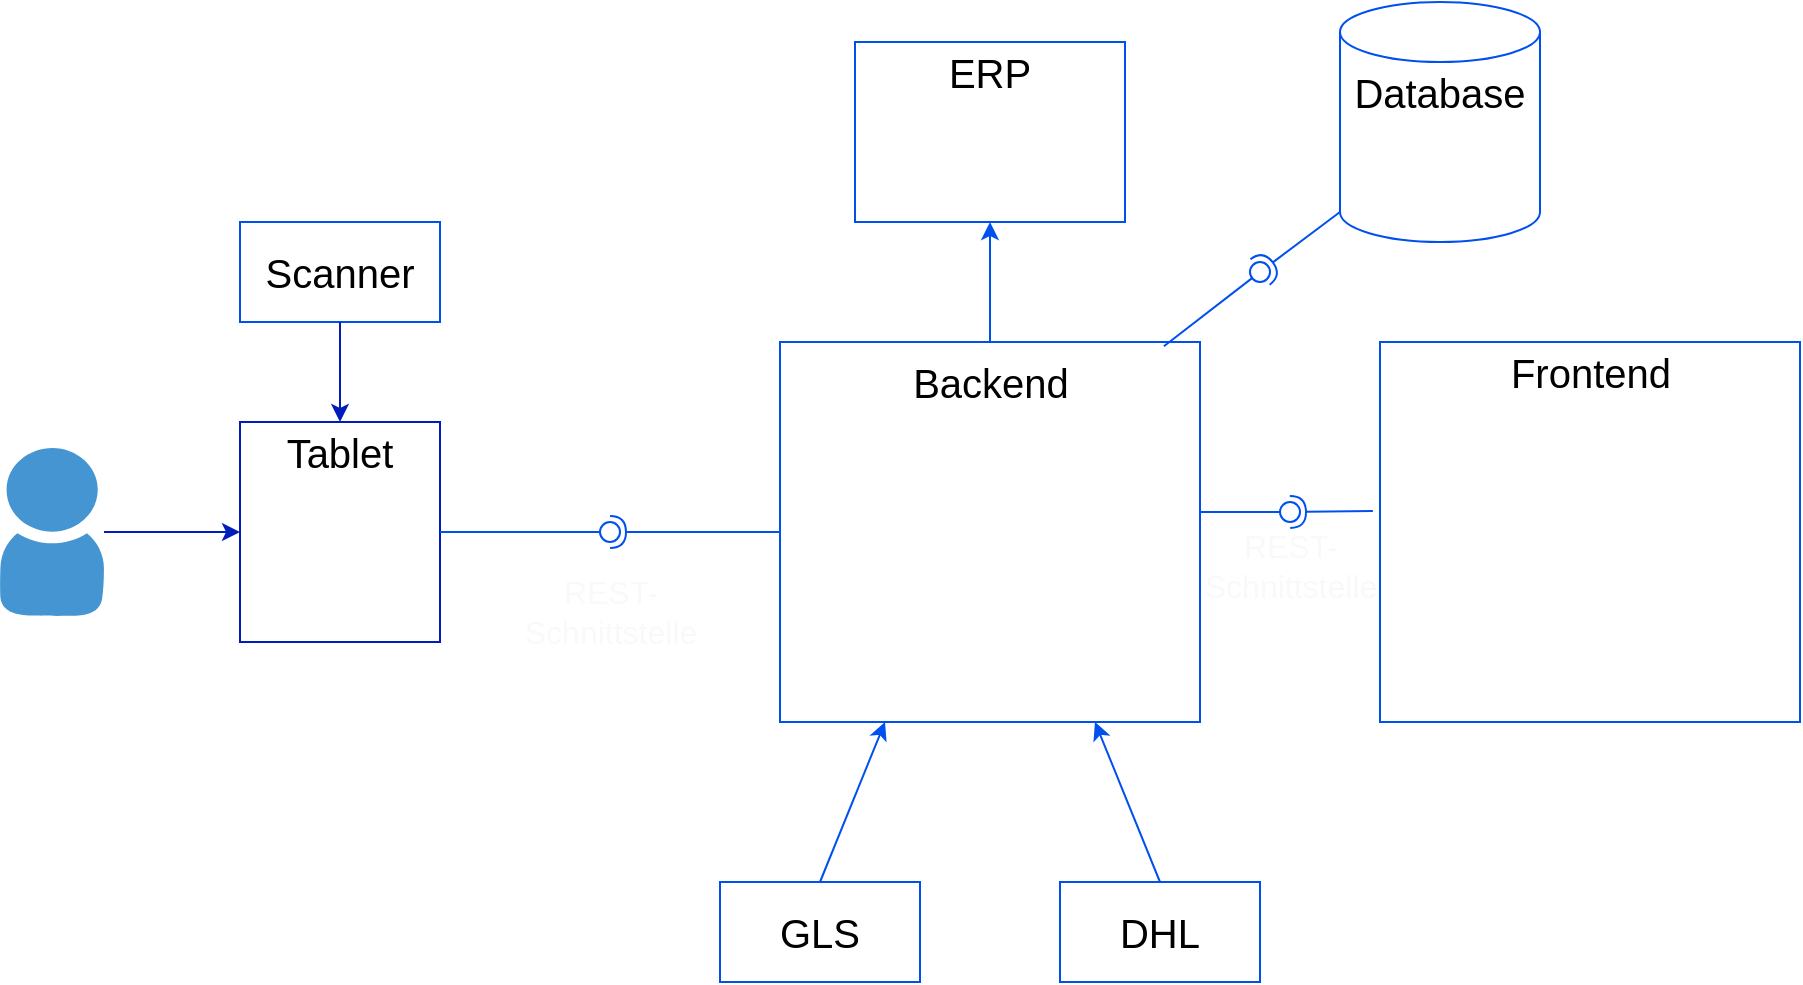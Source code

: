<mxfile>
    <diagram id="plYfnOx69XVls9Cm4XGG" name="Page-1">
        <mxGraphModel dx="973" dy="782" grid="1" gridSize="10" guides="1" tooltips="1" connect="1" arrows="1" fold="1" page="1" pageScale="1" pageWidth="850" pageHeight="1100" math="0" shadow="0">
            <root>
                <mxCell id="0"/>
                <mxCell id="1" parent="0"/>
                <mxCell id="3" value="Scanner" style="rounded=0;whiteSpace=wrap;html=1;fillColor=#ffffff;strokeColor=#0050EF;fontColor=#000000;fontSize=20;" parent="1" vertex="1">
                    <mxGeometry x="160" y="110" width="100" height="50" as="geometry"/>
                </mxCell>
                <mxCell id="4" value="" style="rounded=0;whiteSpace=wrap;html=1;fillColor=#ffffff;fontColor=#000000;strokeColor=#001DBC;fontSize=20;" parent="1" vertex="1">
                    <mxGeometry x="160" y="210" width="100" height="110" as="geometry"/>
                </mxCell>
                <mxCell id="5" value="" style="rounded=0;whiteSpace=wrap;html=1;fillColor=#ffffff;strokeColor=#0050EF;fontColor=#000000;fontSize=20;" parent="1" vertex="1">
                    <mxGeometry x="430" y="170" width="210" height="190" as="geometry"/>
                </mxCell>
                <mxCell id="6" value="Backend" style="text;html=1;align=center;verticalAlign=middle;resizable=0;points=[];autosize=1;strokeColor=none;fillColor=none;fontColor=#000000;fontSize=20;" parent="1" vertex="1">
                    <mxGeometry x="485" y="170" width="100" height="40" as="geometry"/>
                </mxCell>
                <mxCell id="7" value="GLS" style="rounded=0;whiteSpace=wrap;html=1;fillColor=#ffffff;strokeColor=#0050EF;fontColor=#000000;fontSize=20;" parent="1" vertex="1">
                    <mxGeometry x="400" y="440" width="100" height="50" as="geometry"/>
                </mxCell>
                <mxCell id="8" value="DHL" style="rounded=0;whiteSpace=wrap;html=1;fillColor=#ffffff;strokeColor=#0050EF;fontColor=#000000;fontSize=20;" parent="1" vertex="1">
                    <mxGeometry x="570" y="440" width="100" height="50" as="geometry"/>
                </mxCell>
                <mxCell id="9" value="" style="rounded=0;whiteSpace=wrap;html=1;fillColor=#ffffff;strokeColor=#0050ef;fontColor=#000000;fontSize=20;" parent="1" vertex="1">
                    <mxGeometry x="730" y="170" width="210" height="190" as="geometry"/>
                </mxCell>
                <mxCell id="10" value="Frontend" style="text;html=1;align=center;verticalAlign=middle;resizable=0;points=[];autosize=1;strokeColor=none;fillColor=none;fontColor=#000000;fontSize=20;" parent="1" vertex="1">
                    <mxGeometry x="785" y="165" width="100" height="40" as="geometry"/>
                </mxCell>
                <mxCell id="11" value="" style="rounded=0;whiteSpace=wrap;html=1;fillColor=#ffffff;strokeColor=#0050ef;fontColor=#000000;fontSize=20;" parent="1" vertex="1">
                    <mxGeometry x="467.5" y="20" width="135" height="90" as="geometry"/>
                </mxCell>
                <mxCell id="13" value="" style="shape=cylinder3;whiteSpace=wrap;html=1;boundedLbl=1;backgroundOutline=1;size=15;fillColor=#ffffff;strokeColor=#0050ef;fontSize=20;" parent="1" vertex="1">
                    <mxGeometry x="710" width="100" height="120" as="geometry"/>
                </mxCell>
                <mxCell id="23" value="" style="rounded=0;orthogonalLoop=1;jettySize=auto;html=1;endArrow=none;endFill=0;sketch=0;sourcePerimeterSpacing=0;targetPerimeterSpacing=0;strokeColor=#0050EF;fontColor=#000000;fontSize=20;" parent="1" target="25" edge="1">
                    <mxGeometry relative="1" as="geometry">
                        <mxPoint x="640" y="255" as="sourcePoint"/>
                    </mxGeometry>
                </mxCell>
                <mxCell id="24" value="" style="rounded=0;orthogonalLoop=1;jettySize=auto;html=1;endArrow=halfCircle;endFill=0;entryX=0.5;entryY=0.5;endSize=6;strokeWidth=1;sketch=0;exitX=-0.017;exitY=0.445;exitDx=0;exitDy=0;exitPerimeter=0;strokeColor=#0050EF;fontColor=#000000;fontSize=20;" parent="1" source="9" target="25" edge="1">
                    <mxGeometry relative="1" as="geometry">
                        <mxPoint x="680" y="255" as="sourcePoint"/>
                    </mxGeometry>
                </mxCell>
                <mxCell id="25" value="" style="ellipse;whiteSpace=wrap;html=1;align=center;aspect=fixed;resizable=0;points=[];outlineConnect=0;sketch=0;strokeColor=#0050EF;fontColor=#000000;fontSize=20;" parent="1" vertex="1">
                    <mxGeometry x="680" y="250" width="10" height="10" as="geometry"/>
                </mxCell>
                <mxCell id="26" value="" style="rounded=0;orthogonalLoop=1;jettySize=auto;html=1;endArrow=none;endFill=0;sketch=0;sourcePerimeterSpacing=0;targetPerimeterSpacing=0;exitX=0.914;exitY=0.011;exitDx=0;exitDy=0;exitPerimeter=0;strokeColor=#0050EF;fontColor=#000000;fontSize=20;" parent="1" source="5" target="28" edge="1">
                    <mxGeometry relative="1" as="geometry">
                        <mxPoint x="640" y="135" as="sourcePoint"/>
                    </mxGeometry>
                </mxCell>
                <mxCell id="27" value="" style="rounded=0;orthogonalLoop=1;jettySize=auto;html=1;endArrow=halfCircle;endFill=0;entryX=0.5;entryY=0.5;endSize=6;strokeWidth=1;sketch=0;exitX=0;exitY=1;exitDx=0;exitDy=-15;exitPerimeter=0;strokeColor=#0050EF;fontColor=#000000;fontSize=20;" parent="1" source="13" target="28" edge="1">
                    <mxGeometry relative="1" as="geometry">
                        <mxPoint x="680" y="135" as="sourcePoint"/>
                    </mxGeometry>
                </mxCell>
                <mxCell id="28" value="" style="ellipse;whiteSpace=wrap;html=1;align=center;aspect=fixed;resizable=0;points=[];outlineConnect=0;sketch=0;strokeColor=#0050EF;fontColor=#000000;fontSize=20;" parent="1" vertex="1">
                    <mxGeometry x="665" y="130" width="10" height="10" as="geometry"/>
                </mxCell>
                <mxCell id="35" value="" style="endArrow=classic;html=1;entryX=0;entryY=0.5;entryDx=0;entryDy=0;strokeColor=#001DBC;fontColor=#000000;fontSize=20;fillColor=#0050ef;" parent="1" source="54" target="4" edge="1">
                    <mxGeometry width="50" height="50" relative="1" as="geometry">
                        <mxPoint x="45" y="265" as="sourcePoint"/>
                        <mxPoint x="140" y="325" as="targetPoint"/>
                    </mxGeometry>
                </mxCell>
                <mxCell id="38" value="" style="endArrow=classic;html=1;entryX=0.5;entryY=1;entryDx=0;entryDy=0;exitX=0.5;exitY=0;exitDx=0;exitDy=0;strokeColor=#0050EF;fontColor=#000000;fontSize=20;" parent="1" source="5" target="11" edge="1">
                    <mxGeometry width="50" height="50" relative="1" as="geometry">
                        <mxPoint x="530" y="170" as="sourcePoint"/>
                        <mxPoint x="580" y="120" as="targetPoint"/>
                    </mxGeometry>
                </mxCell>
                <mxCell id="39" value="" style="rounded=0;orthogonalLoop=1;jettySize=auto;html=1;endArrow=none;endFill=0;sketch=0;sourcePerimeterSpacing=0;targetPerimeterSpacing=0;strokeColor=#0050EF;fontColor=#000000;fontSize=20;exitX=1;exitY=0.5;exitDx=0;exitDy=0;" parent="1" source="4" target="41" edge="1">
                    <mxGeometry relative="1" as="geometry">
                        <mxPoint x="360" y="265" as="sourcePoint"/>
                    </mxGeometry>
                </mxCell>
                <mxCell id="40" value="" style="rounded=0;orthogonalLoop=1;jettySize=auto;html=1;endArrow=halfCircle;endFill=0;entryX=0.5;entryY=0.5;endSize=6;strokeWidth=1;sketch=0;strokeColor=#0050EF;fontColor=#000000;fontSize=20;" parent="1" target="41" edge="1">
                    <mxGeometry relative="1" as="geometry">
                        <mxPoint x="430" y="265" as="sourcePoint"/>
                    </mxGeometry>
                </mxCell>
                <mxCell id="41" value="" style="ellipse;whiteSpace=wrap;html=1;align=center;aspect=fixed;resizable=0;points=[];outlineConnect=0;sketch=0;strokeColor=#0050EF;fontColor=#000000;fontSize=20;" parent="1" vertex="1">
                    <mxGeometry x="340" y="260" width="10" height="10" as="geometry"/>
                </mxCell>
                <mxCell id="43" value="&lt;font style=&quot;font-size: 16px;&quot;&gt;REST-&lt;br style=&quot;font-size: 16px;&quot;&gt;Schnittstelle&lt;/font&gt;" style="text;html=1;align=center;verticalAlign=middle;resizable=0;points=[];autosize=1;strokeColor=none;fillColor=none;fontColor=#faf9f9;fontSize=16;" parent="1" vertex="1">
                    <mxGeometry x="630" y="257" width="110" height="50" as="geometry"/>
                </mxCell>
                <mxCell id="44" value="&lt;font style=&quot;font-size: 16px;&quot;&gt;REST-&lt;br style=&quot;font-size: 16px;&quot;&gt;Schnittstelle&lt;/font&gt;" style="text;html=1;align=center;verticalAlign=middle;resizable=0;points=[];autosize=1;strokeColor=none;fillColor=none;fontColor=#ffffff;fontSize=16;" parent="1" vertex="1">
                    <mxGeometry x="630" y="140" width="110" height="50" as="geometry"/>
                </mxCell>
                <mxCell id="45" value="&lt;font style=&quot;font-size: 16px;&quot;&gt;REST-&lt;br style=&quot;font-size: 16px;&quot;&gt;Schnittstelle&lt;/font&gt;" style="text;html=1;align=center;verticalAlign=middle;resizable=0;points=[];autosize=1;strokeColor=none;fillColor=none;fontColor=#faf9f9;fontSize=16;" parent="1" vertex="1">
                    <mxGeometry x="290" y="280" width="110" height="50" as="geometry"/>
                </mxCell>
                <mxCell id="46" value="Database" style="text;html=1;strokeColor=none;fillColor=none;align=center;verticalAlign=middle;whiteSpace=wrap;rounded=0;fontSize=20;fontColor=#000000;" parent="1" vertex="1">
                    <mxGeometry x="730" y="30" width="60" height="30" as="geometry"/>
                </mxCell>
                <mxCell id="48" value="" style="endArrow=classic;html=1;fontSize=20;exitX=0.5;exitY=0;exitDx=0;exitDy=0;entryX=0.25;entryY=1;entryDx=0;entryDy=0;strokeColor=#0050EF;fontColor=#000000;" parent="1" source="7" target="5" edge="1">
                    <mxGeometry width="50" height="50" relative="1" as="geometry">
                        <mxPoint x="430" y="430" as="sourcePoint"/>
                        <mxPoint x="420" y="410" as="targetPoint"/>
                    </mxGeometry>
                </mxCell>
                <mxCell id="49" value="" style="endArrow=classic;html=1;fontSize=20;exitX=0.5;exitY=0;exitDx=0;exitDy=0;entryX=0.75;entryY=1;entryDx=0;entryDy=0;strokeColor=#0050EF;fontColor=#000000;" parent="1" source="8" target="5" edge="1">
                    <mxGeometry width="50" height="50" relative="1" as="geometry">
                        <mxPoint x="617.5" y="440" as="sourcePoint"/>
                        <mxPoint x="650" y="360" as="targetPoint"/>
                    </mxGeometry>
                </mxCell>
                <mxCell id="50" value="ERP" style="text;html=1;strokeColor=none;fillColor=none;align=center;verticalAlign=middle;whiteSpace=wrap;rounded=0;fontSize=20;fontColor=#000000;" parent="1" vertex="1">
                    <mxGeometry x="505" y="20" width="60" height="30" as="geometry"/>
                </mxCell>
                <mxCell id="51" value="&lt;span style=&quot;font-size: 20px;&quot;&gt;Tablet&lt;/span&gt;" style="text;html=1;strokeColor=none;fillColor=none;align=center;verticalAlign=middle;whiteSpace=wrap;rounded=0;fontSize=20;fontColor=#000000;" parent="1" vertex="1">
                    <mxGeometry x="180" y="210" width="60" height="30" as="geometry"/>
                </mxCell>
                <mxCell id="54" value="" style="shadow=0;dashed=0;html=1;strokeColor=none;fillColor=#4495D1;labelPosition=center;verticalLabelPosition=bottom;verticalAlign=top;align=center;outlineConnect=0;shape=mxgraph.veeam.2d.user;fontSize=20;fontColor=#000000;" parent="1" vertex="1">
                    <mxGeometry x="40" y="223" width="52" height="84" as="geometry"/>
                </mxCell>
                <mxCell id="58" value="" style="endArrow=classic;html=1;entryX=0.5;entryY=0;entryDx=0;entryDy=0;exitX=0.5;exitY=1;exitDx=0;exitDy=0;fillColor=#0050ef;strokeColor=#001DBC;fontSize=20;" edge="1" parent="1" source="3" target="51">
                    <mxGeometry width="50" height="50" relative="1" as="geometry">
                        <mxPoint x="50" y="150" as="sourcePoint"/>
                        <mxPoint x="100" y="100" as="targetPoint"/>
                    </mxGeometry>
                </mxCell>
            </root>
        </mxGraphModel>
    </diagram>
</mxfile>